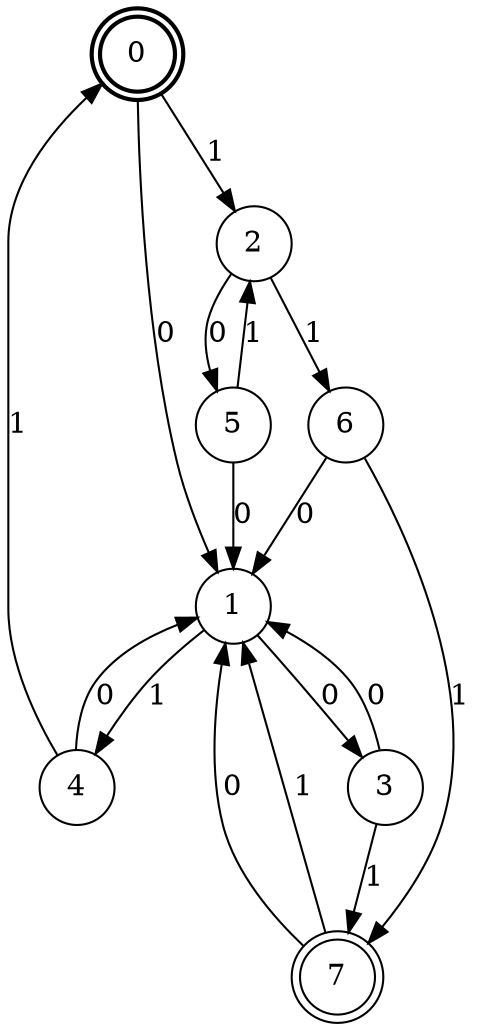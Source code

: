 digraph Automat {
    node [shape = circle];
    0 [style = "bold"];
    0 [peripheries=2]
    0 -> 1 [label = "0"];
    0 -> 2 [label = "1"];
    1 -> 3 [label = "0"];
    1 -> 4 [label = "1"];
    2 -> 5 [label = "0"];
    2 -> 6 [label = "1"];
    3 -> 1 [label = "0"];
    3 -> 7 [label = "1"];
    4 -> 1 [label = "0"];
    4 -> 0 [label = "1"];
    5 -> 1 [label = "0"];
    5 -> 2 [label = "1"];
    6 -> 1 [label = "0"];
    6 -> 7 [label = "1"];
    7 [peripheries=2]
    7 -> 1 [label = "0"];
    7 -> 1 [label = "1"];
}
